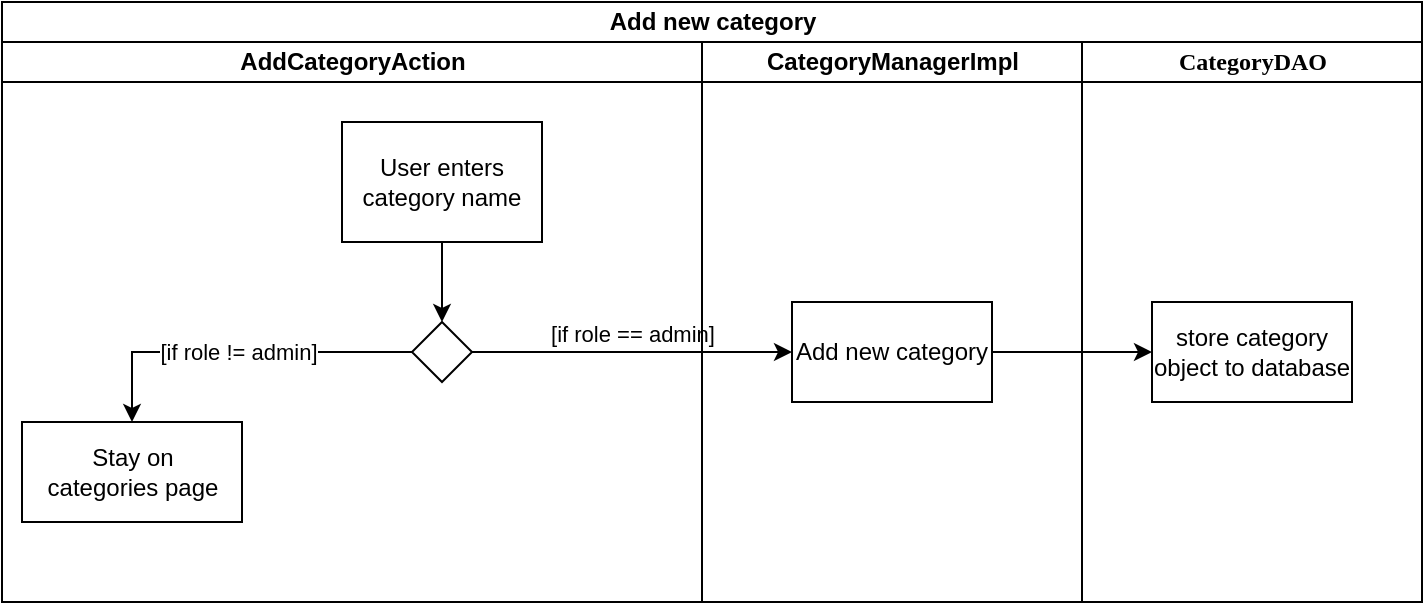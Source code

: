 <mxfile version="12.1.4" type="device" pages="1"><diagram name="Page-1" id="e7e014a7-5840-1c2e-5031-d8a46d1fe8dd"><mxGraphModel dx="1038" dy="548" grid="1" gridSize="10" guides="1" tooltips="1" connect="1" arrows="1" fold="1" page="1" pageScale="1" pageWidth="1169" pageHeight="826" background="#ffffff" math="0" shadow="0"><root><mxCell id="0"/><mxCell id="1" parent="0"/><mxCell id="tcFe8FxQxJ4xjqQBUZcz-52" value="Add new category" style="swimlane;html=1;childLayout=stackLayout;resizeParent=1;resizeParentMax=0;startSize=20;" vertex="1" parent="1"><mxGeometry x="80" y="20" width="710" height="300" as="geometry"/></mxCell><mxCell id="tcFe8FxQxJ4xjqQBUZcz-53" value="AddCategoryAction" style="swimlane;html=1;startSize=20;" vertex="1" parent="tcFe8FxQxJ4xjqQBUZcz-52"><mxGeometry y="20" width="350" height="280" as="geometry"/></mxCell><mxCell id="tcFe8FxQxJ4xjqQBUZcz-42" value="&lt;span style=&quot;white-space: nowrap&quot;&gt;User enters&lt;br&gt;category name&lt;br&gt;&lt;/span&gt;" style="whiteSpace=wrap;html=1;" vertex="1" parent="tcFe8FxQxJ4xjqQBUZcz-53"><mxGeometry x="170" y="40" width="100" height="60" as="geometry"/></mxCell><mxCell id="tcFe8FxQxJ4xjqQBUZcz-57" value="" style="endArrow=classic;html=1;exitX=0.5;exitY=1;exitDx=0;exitDy=0;entryX=0.5;entryY=0;entryDx=0;entryDy=0;" edge="1" parent="tcFe8FxQxJ4xjqQBUZcz-53" source="tcFe8FxQxJ4xjqQBUZcz-42" target="tcFe8FxQxJ4xjqQBUZcz-60"><mxGeometry width="50" height="50" relative="1" as="geometry"><mxPoint x="450" y="160" as="sourcePoint"/><mxPoint x="65" y="150" as="targetPoint"/></mxGeometry></mxCell><mxCell id="tcFe8FxQxJ4xjqQBUZcz-70" value="[if role != admin]" style="edgeStyle=orthogonalEdgeStyle;rounded=0;orthogonalLoop=1;jettySize=auto;html=1;" edge="1" parent="tcFe8FxQxJ4xjqQBUZcz-53" source="tcFe8FxQxJ4xjqQBUZcz-60" target="tcFe8FxQxJ4xjqQBUZcz-69"><mxGeometry relative="1" as="geometry"/></mxCell><mxCell id="tcFe8FxQxJ4xjqQBUZcz-60" value="" style="rhombus;whiteSpace=wrap;html=1;" vertex="1" parent="tcFe8FxQxJ4xjqQBUZcz-53"><mxGeometry x="205" y="140" width="30" height="30" as="geometry"/></mxCell><mxCell id="tcFe8FxQxJ4xjqQBUZcz-69" value="Stay on&lt;br&gt;categories page" style="html=1;" vertex="1" parent="tcFe8FxQxJ4xjqQBUZcz-53"><mxGeometry x="10" y="190" width="110" height="50" as="geometry"/></mxCell><mxCell id="tcFe8FxQxJ4xjqQBUZcz-63" value="[if role == admin]" style="edgeStyle=orthogonalEdgeStyle;rounded=0;orthogonalLoop=1;jettySize=auto;html=1;verticalAlign=bottom;" edge="1" parent="tcFe8FxQxJ4xjqQBUZcz-52" source="tcFe8FxQxJ4xjqQBUZcz-60" target="tcFe8FxQxJ4xjqQBUZcz-62"><mxGeometry relative="1" as="geometry"/></mxCell><mxCell id="tcFe8FxQxJ4xjqQBUZcz-54" value="CategoryManagerImpl" style="swimlane;html=1;startSize=20;" vertex="1" parent="tcFe8FxQxJ4xjqQBUZcz-52"><mxGeometry x="350" y="20" width="190" height="280" as="geometry"/></mxCell><mxCell id="tcFe8FxQxJ4xjqQBUZcz-62" value="&lt;span style=&quot;white-space: nowrap&quot;&gt;Add new category&lt;br&gt;&lt;/span&gt;" style="whiteSpace=wrap;html=1;" vertex="1" parent="tcFe8FxQxJ4xjqQBUZcz-54"><mxGeometry x="45" y="130" width="100" height="50" as="geometry"/></mxCell><mxCell id="tcFe8FxQxJ4xjqQBUZcz-68" value="" style="edgeStyle=orthogonalEdgeStyle;rounded=0;orthogonalLoop=1;jettySize=auto;html=1;entryX=0;entryY=0.5;entryDx=0;entryDy=0;" edge="1" parent="tcFe8FxQxJ4xjqQBUZcz-52" source="tcFe8FxQxJ4xjqQBUZcz-62" target="tcFe8FxQxJ4xjqQBUZcz-66"><mxGeometry relative="1" as="geometry"><mxPoint x="770" y="175" as="targetPoint"/></mxGeometry></mxCell><mxCell id="tcFe8FxQxJ4xjqQBUZcz-65" value="&lt;pre style=&quot;background-color: rgb(255 , 255 , 255) ; font-family: &amp;#34;consolas&amp;#34;&quot;&gt;&lt;pre style=&quot;font-family: &amp;#34;consolas&amp;#34;&quot;&gt;CategoryDAO&lt;/pre&gt;&lt;/pre&gt;" style="swimlane;html=1;startSize=20;horizontal=1;containerType=tree;" vertex="1" parent="tcFe8FxQxJ4xjqQBUZcz-52"><mxGeometry x="540" y="20" width="170" height="280" as="geometry"/></mxCell><mxCell id="tcFe8FxQxJ4xjqQBUZcz-66" value="&lt;span style=&quot;white-space: nowrap&quot;&gt;store category&lt;br&gt;object to database&lt;br&gt;&lt;/span&gt;" style="whiteSpace=wrap;html=1;" vertex="1" parent="tcFe8FxQxJ4xjqQBUZcz-65"><mxGeometry x="35" y="130" width="100" height="50" as="geometry"/></mxCell></root></mxGraphModel></diagram></mxfile>